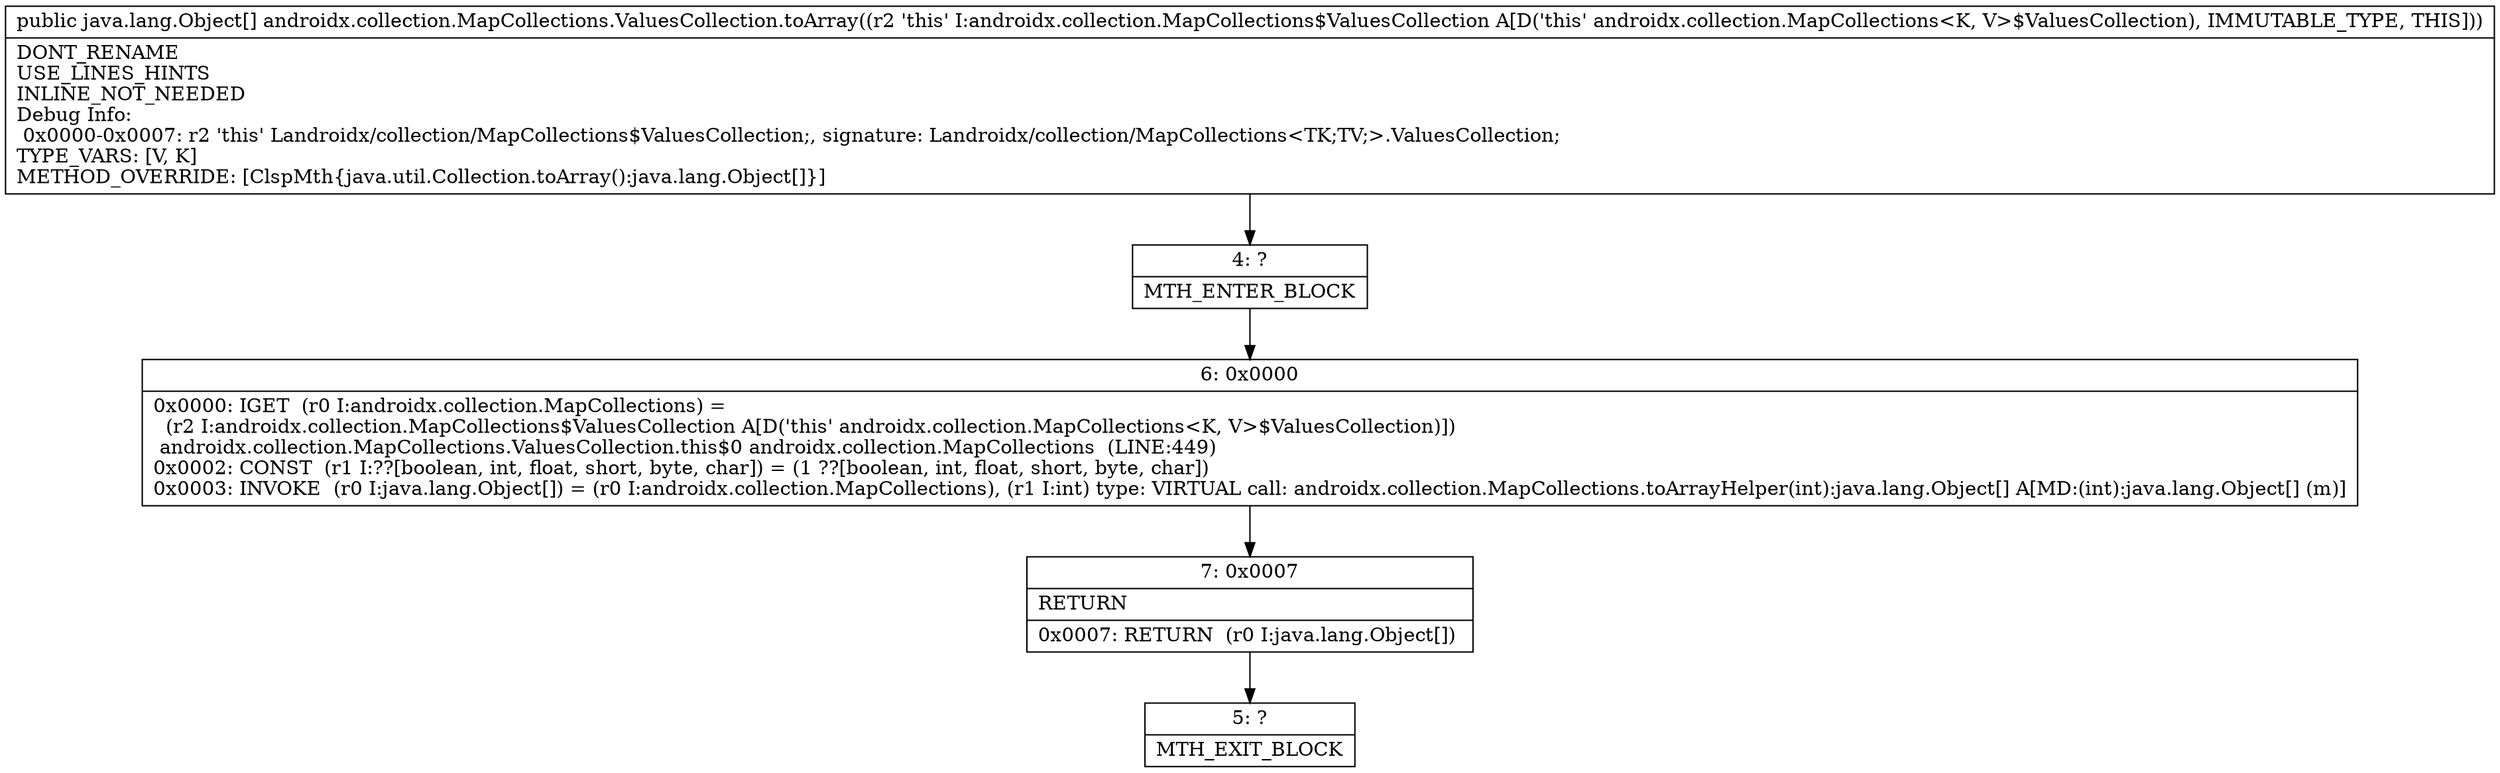 digraph "CFG forandroidx.collection.MapCollections.ValuesCollection.toArray()[Ljava\/lang\/Object;" {
Node_4 [shape=record,label="{4\:\ ?|MTH_ENTER_BLOCK\l}"];
Node_6 [shape=record,label="{6\:\ 0x0000|0x0000: IGET  (r0 I:androidx.collection.MapCollections) = \l  (r2 I:androidx.collection.MapCollections$ValuesCollection A[D('this' androidx.collection.MapCollections\<K, V\>$ValuesCollection)])\l androidx.collection.MapCollections.ValuesCollection.this$0 androidx.collection.MapCollections  (LINE:449)\l0x0002: CONST  (r1 I:??[boolean, int, float, short, byte, char]) = (1 ??[boolean, int, float, short, byte, char]) \l0x0003: INVOKE  (r0 I:java.lang.Object[]) = (r0 I:androidx.collection.MapCollections), (r1 I:int) type: VIRTUAL call: androidx.collection.MapCollections.toArrayHelper(int):java.lang.Object[] A[MD:(int):java.lang.Object[] (m)]\l}"];
Node_7 [shape=record,label="{7\:\ 0x0007|RETURN\l|0x0007: RETURN  (r0 I:java.lang.Object[]) \l}"];
Node_5 [shape=record,label="{5\:\ ?|MTH_EXIT_BLOCK\l}"];
MethodNode[shape=record,label="{public java.lang.Object[] androidx.collection.MapCollections.ValuesCollection.toArray((r2 'this' I:androidx.collection.MapCollections$ValuesCollection A[D('this' androidx.collection.MapCollections\<K, V\>$ValuesCollection), IMMUTABLE_TYPE, THIS]))  | DONT_RENAME\lUSE_LINES_HINTS\lINLINE_NOT_NEEDED\lDebug Info:\l  0x0000\-0x0007: r2 'this' Landroidx\/collection\/MapCollections$ValuesCollection;, signature: Landroidx\/collection\/MapCollections\<TK;TV;\>.ValuesCollection;\lTYPE_VARS: [V, K]\lMETHOD_OVERRIDE: [ClspMth\{java.util.Collection.toArray():java.lang.Object[]\}]\l}"];
MethodNode -> Node_4;Node_4 -> Node_6;
Node_6 -> Node_7;
Node_7 -> Node_5;
}

